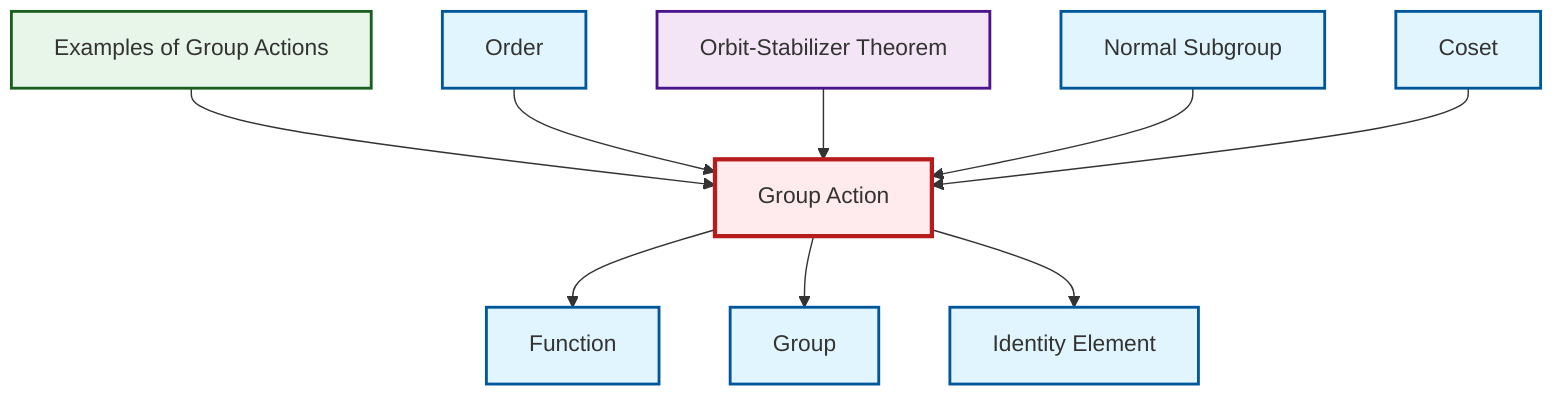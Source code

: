 graph TD
    classDef definition fill:#e1f5fe,stroke:#01579b,stroke-width:2px
    classDef theorem fill:#f3e5f5,stroke:#4a148c,stroke-width:2px
    classDef axiom fill:#fff3e0,stroke:#e65100,stroke-width:2px
    classDef example fill:#e8f5e9,stroke:#1b5e20,stroke-width:2px
    classDef current fill:#ffebee,stroke:#b71c1c,stroke-width:3px
    ex-group-action-examples["Examples of Group Actions"]:::example
    def-group["Group"]:::definition
    def-group-action["Group Action"]:::definition
    def-normal-subgroup["Normal Subgroup"]:::definition
    thm-orbit-stabilizer["Orbit-Stabilizer Theorem"]:::theorem
    def-coset["Coset"]:::definition
    def-order["Order"]:::definition
    def-identity-element["Identity Element"]:::definition
    def-function["Function"]:::definition
    ex-group-action-examples --> def-group-action
    def-group-action --> def-function
    def-order --> def-group-action
    thm-orbit-stabilizer --> def-group-action
    def-normal-subgroup --> def-group-action
    def-group-action --> def-group
    def-coset --> def-group-action
    def-group-action --> def-identity-element
    class def-group-action current